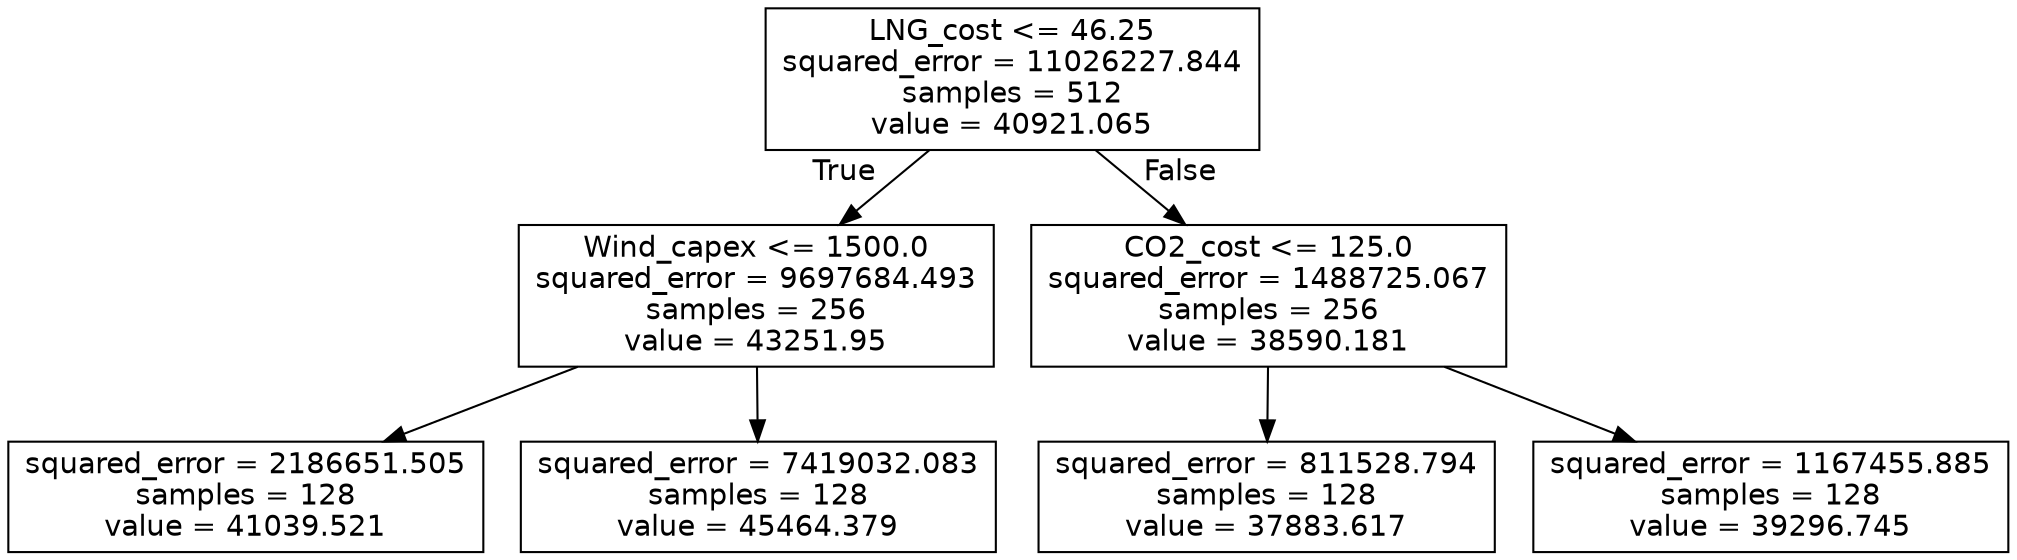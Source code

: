 digraph Tree {
node [shape=box, fontname="helvetica"] ;
edge [fontname="helvetica"] ;
0 [label="LNG_cost <= 46.25\nsquared_error = 11026227.844\nsamples = 512\nvalue = 40921.065"] ;
1 [label="Wind_capex <= 1500.0\nsquared_error = 9697684.493\nsamples = 256\nvalue = 43251.95"] ;
0 -> 1 [labeldistance=2.5, labelangle=45, headlabel="True"] ;
2 [label="squared_error = 2186651.505\nsamples = 128\nvalue = 41039.521"] ;
1 -> 2 ;
3 [label="squared_error = 7419032.083\nsamples = 128\nvalue = 45464.379"] ;
1 -> 3 ;
4 [label="CO2_cost <= 125.0\nsquared_error = 1488725.067\nsamples = 256\nvalue = 38590.181"] ;
0 -> 4 [labeldistance=2.5, labelangle=-45, headlabel="False"] ;
5 [label="squared_error = 811528.794\nsamples = 128\nvalue = 37883.617"] ;
4 -> 5 ;
6 [label="squared_error = 1167455.885\nsamples = 128\nvalue = 39296.745"] ;
4 -> 6 ;
}